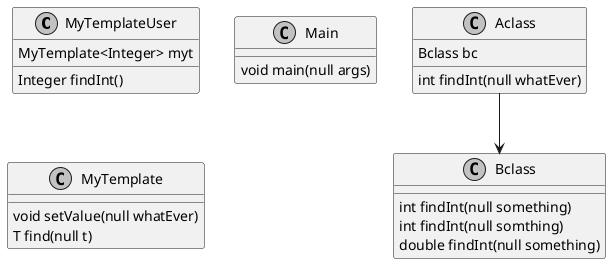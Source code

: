 @startuml

skinparam monochrome true
class MyTemplateUser {

    MyTemplate<Integer> myt
    Integer findInt()
}


class Aclass {

    Bclass bc
    int findInt(null whatEver)
}

Aclass --> Bclass

class Main {

    void main(null args)
}


class MyTemplate {

    void setValue(null whatEver)
    T find(null t)
}


class Bclass {

    int findInt(null something)
    int findInt(null somthing)
    double findInt(null something)
}


@enduml
